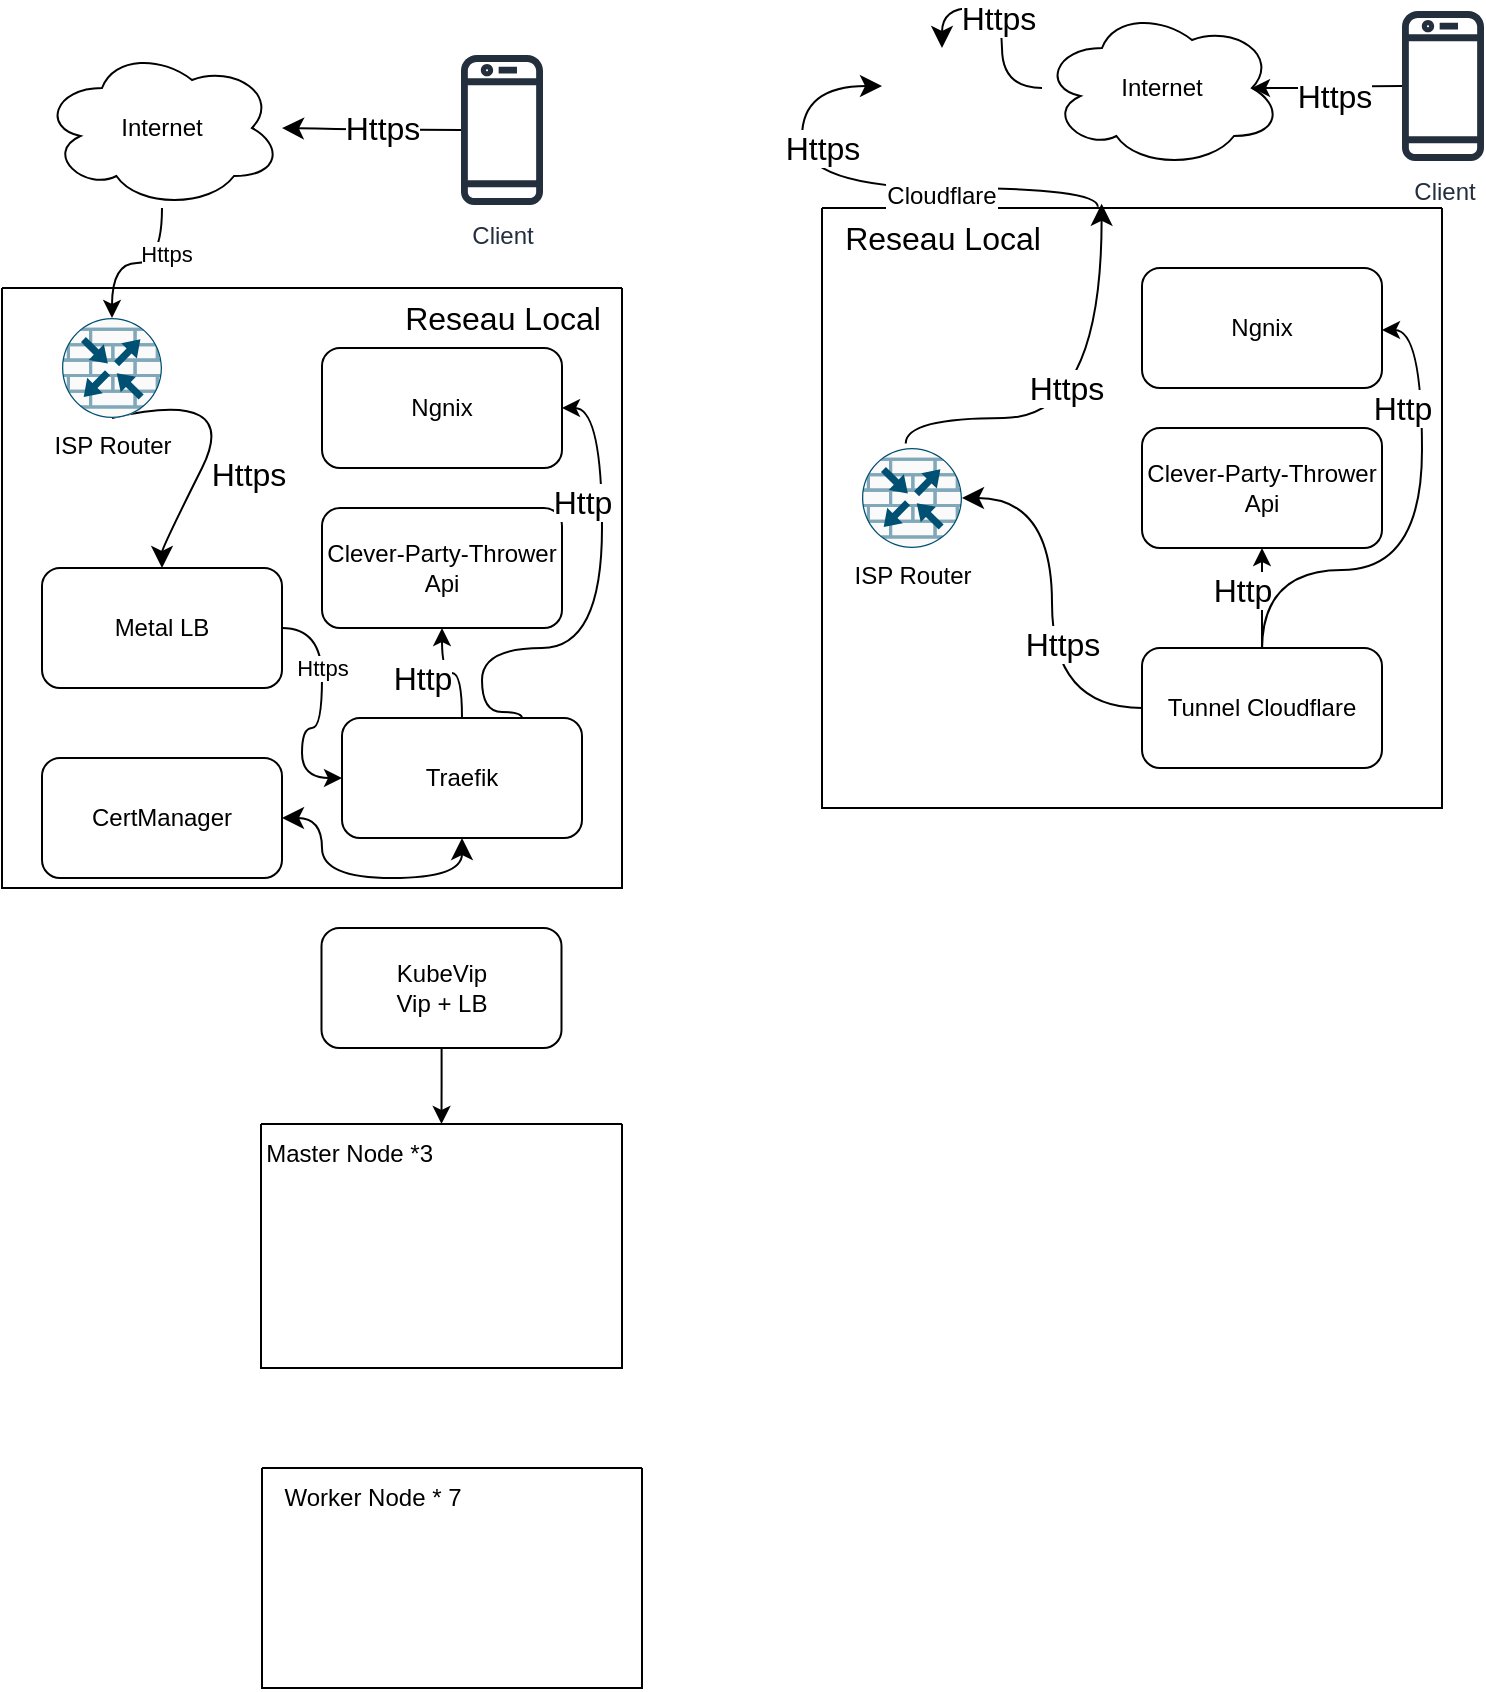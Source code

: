 <mxfile version="21.3.2" type="device">
  <diagram name="Page-1" id="SPxzSua54Bxz1yBXc5dN">
    <mxGraphModel dx="989" dy="536" grid="1" gridSize="10" guides="1" tooltips="1" connect="1" arrows="1" fold="1" page="1" pageScale="1" pageWidth="827" pageHeight="1169" math="0" shadow="0">
      <root>
        <mxCell id="0" />
        <mxCell id="1" parent="0" />
        <mxCell id="UyUfyXNW2C0ylXCqxiXc-25" style="edgeStyle=orthogonalEdgeStyle;curved=1;rounded=0;orthogonalLoop=1;jettySize=auto;html=1;entryX=0.5;entryY=0;entryDx=0;entryDy=0;fontSize=12;startSize=8;endSize=8;" edge="1" parent="1" source="UyUfyXNW2C0ylXCqxiXc-1" target="UyUfyXNW2C0ylXCqxiXc-96">
          <mxGeometry relative="1" as="geometry" />
        </mxCell>
        <mxCell id="UyUfyXNW2C0ylXCqxiXc-47" value="Https" style="edgeLabel;html=1;align=center;verticalAlign=middle;resizable=0;points=[];fontSize=16;" vertex="1" connectable="0" parent="UyUfyXNW2C0ylXCqxiXc-25">
          <mxGeometry x="-0.379" y="1" relative="1" as="geometry">
            <mxPoint x="-1" y="-21" as="offset" />
          </mxGeometry>
        </mxCell>
        <mxCell id="UyUfyXNW2C0ylXCqxiXc-1" value="Internet" style="ellipse;shape=cloud;whiteSpace=wrap;html=1;" vertex="1" parent="1">
          <mxGeometry x="600" y="160" width="120" height="80" as="geometry" />
        </mxCell>
        <mxCell id="UyUfyXNW2C0ylXCqxiXc-26" style="edgeStyle=orthogonalEdgeStyle;curved=1;rounded=0;orthogonalLoop=1;jettySize=auto;html=1;fontSize=12;startSize=8;endSize=8;endArrow=classic;endFill=1;shadow=0;exitX=0.445;exitY=-0.002;exitDx=0;exitDy=0;exitPerimeter=0;" edge="1" parent="1" source="UyUfyXNW2C0ylXCqxiXc-4" target="UyUfyXNW2C0ylXCqxiXc-96">
          <mxGeometry relative="1" as="geometry">
            <mxPoint x="500" y="240" as="targetPoint" />
            <Array as="points">
              <mxPoint x="628" y="250" />
              <mxPoint x="480" y="250" />
              <mxPoint x="480" y="199" />
            </Array>
          </mxGeometry>
        </mxCell>
        <mxCell id="UyUfyXNW2C0ylXCqxiXc-45" value="Https" style="edgeLabel;html=1;align=center;verticalAlign=middle;resizable=0;points=[];fontSize=16;" vertex="1" connectable="0" parent="UyUfyXNW2C0ylXCqxiXc-26">
          <mxGeometry x="0.206" y="-5" relative="1" as="geometry">
            <mxPoint x="2" y="-15" as="offset" />
          </mxGeometry>
        </mxCell>
        <mxCell id="UyUfyXNW2C0ylXCqxiXc-4" value="" style="swimlane;startSize=0;" vertex="1" parent="1">
          <mxGeometry x="490" y="260" width="310" height="300" as="geometry">
            <mxRectangle x="460" y="260" width="50" height="40" as="alternateBounds" />
          </mxGeometry>
        </mxCell>
        <mxCell id="UyUfyXNW2C0ylXCqxiXc-5" value="Ngnix" style="rounded=1;whiteSpace=wrap;html=1;" vertex="1" parent="UyUfyXNW2C0ylXCqxiXc-4">
          <mxGeometry x="160" y="30" width="120" height="60" as="geometry" />
        </mxCell>
        <mxCell id="UyUfyXNW2C0ylXCqxiXc-7" value="Clever-Party-Thrower Api" style="rounded=1;whiteSpace=wrap;html=1;" vertex="1" parent="UyUfyXNW2C0ylXCqxiXc-4">
          <mxGeometry x="160" y="110" width="120" height="60" as="geometry" />
        </mxCell>
        <mxCell id="UyUfyXNW2C0ylXCqxiXc-15" style="edgeStyle=orthogonalEdgeStyle;rounded=0;orthogonalLoop=1;jettySize=auto;html=1;" edge="1" parent="UyUfyXNW2C0ylXCqxiXc-4" source="UyUfyXNW2C0ylXCqxiXc-6" target="UyUfyXNW2C0ylXCqxiXc-7">
          <mxGeometry relative="1" as="geometry" />
        </mxCell>
        <mxCell id="UyUfyXNW2C0ylXCqxiXc-44" value="Http" style="edgeLabel;html=1;align=center;verticalAlign=middle;resizable=0;points=[];fontSize=16;" vertex="1" connectable="0" parent="UyUfyXNW2C0ylXCqxiXc-15">
          <mxGeometry x="0.227" relative="1" as="geometry">
            <mxPoint x="-10" y="1" as="offset" />
          </mxGeometry>
        </mxCell>
        <mxCell id="UyUfyXNW2C0ylXCqxiXc-16" style="rounded=0;orthogonalLoop=1;jettySize=auto;html=1;entryX=1;entryY=0.5;entryDx=0;entryDy=0;edgeStyle=orthogonalEdgeStyle;curved=1;" edge="1" parent="UyUfyXNW2C0ylXCqxiXc-4">
          <mxGeometry relative="1" as="geometry">
            <mxPoint x="220" y="221" as="sourcePoint" />
            <mxPoint x="280" y="61" as="targetPoint" />
            <Array as="points">
              <mxPoint x="220" y="181" />
              <mxPoint x="300" y="181" />
              <mxPoint x="300" y="61" />
            </Array>
          </mxGeometry>
        </mxCell>
        <mxCell id="UyUfyXNW2C0ylXCqxiXc-43" value="Http" style="edgeLabel;html=1;align=center;verticalAlign=middle;resizable=0;points=[];fontSize=16;" vertex="1" connectable="0" parent="UyUfyXNW2C0ylXCqxiXc-16">
          <mxGeometry x="-0.032" y="8" relative="1" as="geometry">
            <mxPoint x="-2" y="-75" as="offset" />
          </mxGeometry>
        </mxCell>
        <mxCell id="UyUfyXNW2C0ylXCqxiXc-24" style="edgeStyle=orthogonalEdgeStyle;curved=1;rounded=0;orthogonalLoop=1;jettySize=auto;html=1;entryX=1;entryY=0.5;entryDx=0;entryDy=0;entryPerimeter=0;fontSize=12;startSize=8;endSize=8;" edge="1" parent="UyUfyXNW2C0ylXCqxiXc-4" source="UyUfyXNW2C0ylXCqxiXc-6" target="UyUfyXNW2C0ylXCqxiXc-64">
          <mxGeometry relative="1" as="geometry">
            <mxPoint x="84" y="150" as="targetPoint" />
          </mxGeometry>
        </mxCell>
        <mxCell id="UyUfyXNW2C0ylXCqxiXc-42" value="Https" style="edgeLabel;html=1;align=center;verticalAlign=middle;resizable=0;points=[];fontSize=16;" vertex="1" connectable="0" parent="UyUfyXNW2C0ylXCqxiXc-24">
          <mxGeometry x="-0.209" y="-5" relative="1" as="geometry">
            <mxPoint as="offset" />
          </mxGeometry>
        </mxCell>
        <mxCell id="UyUfyXNW2C0ylXCqxiXc-6" value="Tunnel Cloudflare" style="rounded=1;whiteSpace=wrap;html=1;" vertex="1" parent="UyUfyXNW2C0ylXCqxiXc-4">
          <mxGeometry x="160" y="220" width="120" height="60" as="geometry" />
        </mxCell>
        <mxCell id="UyUfyXNW2C0ylXCqxiXc-21" value="Reseau Local" style="text;html=1;align=center;verticalAlign=middle;resizable=0;points=[];autosize=1;strokeColor=none;fillColor=none;fontSize=16;" vertex="1" parent="UyUfyXNW2C0ylXCqxiXc-4">
          <mxGeometry width="120" height="30" as="geometry" />
        </mxCell>
        <mxCell id="UyUfyXNW2C0ylXCqxiXc-23" style="edgeStyle=orthogonalEdgeStyle;curved=1;rounded=0;orthogonalLoop=1;jettySize=auto;html=1;entryX=0.451;entryY=-0.007;entryDx=0;entryDy=0;fontSize=12;startSize=8;endSize=8;entryPerimeter=0;exitX=0.437;exitY=-0.046;exitDx=0;exitDy=0;exitPerimeter=0;" edge="1" parent="UyUfyXNW2C0ylXCqxiXc-4" source="UyUfyXNW2C0ylXCqxiXc-64" target="UyUfyXNW2C0ylXCqxiXc-4">
          <mxGeometry relative="1" as="geometry">
            <mxPoint x="52.029" y="125" as="sourcePoint" />
            <Array as="points">
              <mxPoint x="42" y="105" />
              <mxPoint x="140" y="105" />
            </Array>
          </mxGeometry>
        </mxCell>
        <mxCell id="UyUfyXNW2C0ylXCqxiXc-41" value="Https" style="edgeLabel;html=1;align=center;verticalAlign=middle;resizable=0;points=[];fontSize=16;" vertex="1" connectable="0" parent="UyUfyXNW2C0ylXCqxiXc-23">
          <mxGeometry x="-0.15" y="15" relative="1" as="geometry">
            <mxPoint as="offset" />
          </mxGeometry>
        </mxCell>
        <mxCell id="UyUfyXNW2C0ylXCqxiXc-64" value="ISP Router" style="sketch=0;points=[[0.5,0,0],[1,0.5,0],[0.5,1,0],[0,0.5,0],[0.145,0.145,0],[0.856,0.145,0],[0.855,0.856,0],[0.145,0.855,0]];verticalLabelPosition=bottom;html=1;verticalAlign=top;aspect=fixed;align=center;pointerEvents=1;shape=mxgraph.cisco19.rect;prIcon=router_with_firewall;fillColor=#FAFAFA;strokeColor=#005073;" vertex="1" parent="UyUfyXNW2C0ylXCqxiXc-4">
          <mxGeometry x="20" y="120" width="50" height="50" as="geometry" />
        </mxCell>
        <mxCell id="UyUfyXNW2C0ylXCqxiXc-10" style="edgeStyle=orthogonalEdgeStyle;rounded=0;orthogonalLoop=1;jettySize=auto;html=1;entryX=0.875;entryY=0.5;entryDx=0;entryDy=0;entryPerimeter=0;curved=1;" edge="1" parent="1" source="UyUfyXNW2C0ylXCqxiXc-9" target="UyUfyXNW2C0ylXCqxiXc-1">
          <mxGeometry relative="1" as="geometry" />
        </mxCell>
        <mxCell id="UyUfyXNW2C0ylXCqxiXc-46" value="Https" style="edgeLabel;html=1;align=center;verticalAlign=middle;resizable=0;points=[];fontSize=16;" vertex="1" connectable="0" parent="UyUfyXNW2C0ylXCqxiXc-10">
          <mxGeometry x="-0.258" y="-1" relative="1" as="geometry">
            <mxPoint x="-6" y="6" as="offset" />
          </mxGeometry>
        </mxCell>
        <mxCell id="UyUfyXNW2C0ylXCqxiXc-9" value="Client" style="sketch=0;outlineConnect=0;fontColor=#232F3E;gradientColor=none;fillColor=#232F3D;strokeColor=none;dashed=0;verticalLabelPosition=bottom;verticalAlign=top;align=center;html=1;fontSize=12;fontStyle=0;aspect=fixed;pointerEvents=1;shape=mxgraph.aws4.mobile_client;" vertex="1" parent="1">
          <mxGeometry x="780" y="160" width="41" height="78" as="geometry" />
        </mxCell>
        <mxCell id="UyUfyXNW2C0ylXCqxiXc-62" style="edgeStyle=orthogonalEdgeStyle;rounded=0;orthogonalLoop=1;jettySize=auto;html=1;entryX=0.5;entryY=0;entryDx=0;entryDy=0;entryPerimeter=0;curved=1;" edge="1" parent="1" source="UyUfyXNW2C0ylXCqxiXc-27" target="UyUfyXNW2C0ylXCqxiXc-61">
          <mxGeometry relative="1" as="geometry" />
        </mxCell>
        <mxCell id="UyUfyXNW2C0ylXCqxiXc-63" value="Https" style="edgeLabel;html=1;align=center;verticalAlign=middle;resizable=0;points=[];" vertex="1" connectable="0" parent="UyUfyXNW2C0ylXCqxiXc-62">
          <mxGeometry x="-0.286" y="-3" relative="1" as="geometry">
            <mxPoint x="3" y="-2" as="offset" />
          </mxGeometry>
        </mxCell>
        <mxCell id="UyUfyXNW2C0ylXCqxiXc-27" value="Internet" style="ellipse;shape=cloud;whiteSpace=wrap;html=1;" vertex="1" parent="1">
          <mxGeometry x="100" y="180" width="120" height="80" as="geometry" />
        </mxCell>
        <mxCell id="UyUfyXNW2C0ylXCqxiXc-30" value="" style="swimlane;startSize=0;comic=0;treeMoving=0;" vertex="1" parent="1">
          <mxGeometry x="80" y="300" width="310" height="300" as="geometry">
            <mxRectangle x="460" y="260" width="50" height="40" as="alternateBounds" />
          </mxGeometry>
        </mxCell>
        <mxCell id="UyUfyXNW2C0ylXCqxiXc-31" value="Ngnix" style="rounded=1;whiteSpace=wrap;html=1;" vertex="1" parent="UyUfyXNW2C0ylXCqxiXc-30">
          <mxGeometry x="160" y="30" width="120" height="60" as="geometry" />
        </mxCell>
        <mxCell id="UyUfyXNW2C0ylXCqxiXc-32" value="Clever-Party-Thrower Api" style="rounded=1;whiteSpace=wrap;html=1;" vertex="1" parent="UyUfyXNW2C0ylXCqxiXc-30">
          <mxGeometry x="160" y="110" width="120" height="60" as="geometry" />
        </mxCell>
        <mxCell id="UyUfyXNW2C0ylXCqxiXc-33" style="edgeStyle=orthogonalEdgeStyle;rounded=0;orthogonalLoop=1;jettySize=auto;html=1;curved=1;" edge="1" parent="UyUfyXNW2C0ylXCqxiXc-30" source="UyUfyXNW2C0ylXCqxiXc-36" target="UyUfyXNW2C0ylXCqxiXc-32">
          <mxGeometry relative="1" as="geometry" />
        </mxCell>
        <mxCell id="UyUfyXNW2C0ylXCqxiXc-60" value="Http" style="edgeLabel;html=1;align=center;verticalAlign=middle;resizable=0;points=[];fontSize=16;" vertex="1" connectable="0" parent="UyUfyXNW2C0ylXCqxiXc-33">
          <mxGeometry x="-0.382" y="2" relative="1" as="geometry">
            <mxPoint x="-18" y="-3" as="offset" />
          </mxGeometry>
        </mxCell>
        <mxCell id="UyUfyXNW2C0ylXCqxiXc-34" style="rounded=0;orthogonalLoop=1;jettySize=auto;html=1;entryX=1;entryY=0.5;entryDx=0;entryDy=0;edgeStyle=orthogonalEdgeStyle;curved=1;exitX=0.75;exitY=0;exitDx=0;exitDy=0;" edge="1" parent="UyUfyXNW2C0ylXCqxiXc-30" source="UyUfyXNW2C0ylXCqxiXc-36" target="UyUfyXNW2C0ylXCqxiXc-31">
          <mxGeometry relative="1" as="geometry">
            <Array as="points">
              <mxPoint x="260" y="212" />
              <mxPoint x="240" y="212" />
              <mxPoint x="240" y="180" />
              <mxPoint x="300" y="180" />
              <mxPoint x="300" y="60" />
            </Array>
          </mxGeometry>
        </mxCell>
        <mxCell id="UyUfyXNW2C0ylXCqxiXc-59" value="Http" style="edgeLabel;html=1;align=center;verticalAlign=middle;resizable=0;points=[];fontSize=16;" vertex="1" connectable="0" parent="UyUfyXNW2C0ylXCqxiXc-34">
          <mxGeometry x="0.236" y="1" relative="1" as="geometry">
            <mxPoint x="-9" y="-31" as="offset" />
          </mxGeometry>
        </mxCell>
        <mxCell id="UyUfyXNW2C0ylXCqxiXc-36" value="Traefik" style="rounded=1;whiteSpace=wrap;html=1;" vertex="1" parent="UyUfyXNW2C0ylXCqxiXc-30">
          <mxGeometry x="170" y="215" width="120" height="60" as="geometry" />
        </mxCell>
        <mxCell id="UyUfyXNW2C0ylXCqxiXc-48" style="edgeStyle=none;curved=1;rounded=0;orthogonalLoop=1;jettySize=auto;html=1;entryX=0.5;entryY=0;entryDx=0;entryDy=0;fontSize=12;startSize=8;endSize=8;exitX=0.5;exitY=1;exitDx=0;exitDy=0;exitPerimeter=0;" edge="1" parent="UyUfyXNW2C0ylXCqxiXc-30" source="UyUfyXNW2C0ylXCqxiXc-61" target="UyUfyXNW2C0ylXCqxiXc-97">
          <mxGeometry relative="1" as="geometry">
            <mxPoint x="86.4" y="95" as="sourcePoint" />
            <Array as="points">
              <mxPoint x="120" y="50" />
              <mxPoint x="80" y="130" />
            </Array>
          </mxGeometry>
        </mxCell>
        <mxCell id="UyUfyXNW2C0ylXCqxiXc-53" value="Https" style="edgeLabel;html=1;align=center;verticalAlign=middle;resizable=0;points=[];fontSize=16;" vertex="1" connectable="0" parent="UyUfyXNW2C0ylXCqxiXc-48">
          <mxGeometry x="0.252" y="22" relative="1" as="geometry">
            <mxPoint as="offset" />
          </mxGeometry>
        </mxCell>
        <mxCell id="UyUfyXNW2C0ylXCqxiXc-51" style="edgeStyle=orthogonalEdgeStyle;curved=1;rounded=0;orthogonalLoop=1;jettySize=auto;html=1;entryX=0.5;entryY=1;entryDx=0;entryDy=0;fontSize=12;startSize=8;endSize=8;comic=0;startArrow=classic;startFill=1;" edge="1" parent="UyUfyXNW2C0ylXCqxiXc-30" source="UyUfyXNW2C0ylXCqxiXc-50" target="UyUfyXNW2C0ylXCqxiXc-36">
          <mxGeometry relative="1" as="geometry" />
        </mxCell>
        <mxCell id="UyUfyXNW2C0ylXCqxiXc-50" value="CertManager" style="rounded=1;whiteSpace=wrap;html=1;" vertex="1" parent="UyUfyXNW2C0ylXCqxiXc-30">
          <mxGeometry x="20" y="235" width="120" height="60" as="geometry" />
        </mxCell>
        <mxCell id="UyUfyXNW2C0ylXCqxiXc-61" value="ISP Router" style="sketch=0;points=[[0.5,0,0],[1,0.5,0],[0.5,1,0],[0,0.5,0],[0.145,0.145,0],[0.856,0.145,0],[0.855,0.856,0],[0.145,0.855,0]];verticalLabelPosition=bottom;html=1;verticalAlign=top;aspect=fixed;align=center;pointerEvents=1;shape=mxgraph.cisco19.rect;prIcon=router_with_firewall;fillColor=#FAFAFA;strokeColor=#005073;" vertex="1" parent="UyUfyXNW2C0ylXCqxiXc-30">
          <mxGeometry x="30" y="15" width="50" height="50" as="geometry" />
        </mxCell>
        <mxCell id="UyUfyXNW2C0ylXCqxiXc-37" value="Reseau Local" style="text;html=1;align=center;verticalAlign=middle;resizable=0;points=[];autosize=1;strokeColor=none;fillColor=none;fontSize=16;" vertex="1" parent="UyUfyXNW2C0ylXCqxiXc-30">
          <mxGeometry x="190" width="120" height="30" as="geometry" />
        </mxCell>
        <mxCell id="UyUfyXNW2C0ylXCqxiXc-98" style="edgeStyle=orthogonalEdgeStyle;rounded=0;orthogonalLoop=1;jettySize=auto;html=1;entryX=0;entryY=0.5;entryDx=0;entryDy=0;curved=1;" edge="1" parent="UyUfyXNW2C0ylXCqxiXc-30" source="UyUfyXNW2C0ylXCqxiXc-97" target="UyUfyXNW2C0ylXCqxiXc-36">
          <mxGeometry relative="1" as="geometry" />
        </mxCell>
        <mxCell id="UyUfyXNW2C0ylXCqxiXc-100" value="Https" style="edgeLabel;html=1;align=center;verticalAlign=middle;resizable=0;points=[];" vertex="1" connectable="0" parent="UyUfyXNW2C0ylXCqxiXc-98">
          <mxGeometry x="-0.092" y="-2" relative="1" as="geometry">
            <mxPoint x="2" y="-17" as="offset" />
          </mxGeometry>
        </mxCell>
        <mxCell id="UyUfyXNW2C0ylXCqxiXc-97" value="Metal LB" style="rounded=1;whiteSpace=wrap;html=1;" vertex="1" parent="UyUfyXNW2C0ylXCqxiXc-30">
          <mxGeometry x="20" y="140" width="120" height="60" as="geometry" />
        </mxCell>
        <mxCell id="UyUfyXNW2C0ylXCqxiXc-56" style="edgeStyle=orthogonalEdgeStyle;curved=1;rounded=0;orthogonalLoop=1;jettySize=auto;html=1;fontSize=12;startSize=8;endSize=8;" edge="1" parent="1" source="UyUfyXNW2C0ylXCqxiXc-55" target="UyUfyXNW2C0ylXCqxiXc-27">
          <mxGeometry relative="1" as="geometry" />
        </mxCell>
        <mxCell id="UyUfyXNW2C0ylXCqxiXc-58" value="Https" style="edgeLabel;html=1;align=center;verticalAlign=middle;resizable=0;points=[];fontSize=16;" vertex="1" connectable="0" parent="UyUfyXNW2C0ylXCqxiXc-56">
          <mxGeometry x="-0.252" y="1" relative="1" as="geometry">
            <mxPoint x="-6" y="-2" as="offset" />
          </mxGeometry>
        </mxCell>
        <mxCell id="UyUfyXNW2C0ylXCqxiXc-55" value="Client" style="sketch=0;outlineConnect=0;fontColor=#232F3E;gradientColor=none;fillColor=#232F3D;strokeColor=none;dashed=0;verticalLabelPosition=bottom;verticalAlign=top;align=center;html=1;fontSize=12;fontStyle=0;aspect=fixed;pointerEvents=1;shape=mxgraph.aws4.mobile_client;" vertex="1" parent="1">
          <mxGeometry x="309.5" y="182" width="41" height="78" as="geometry" />
        </mxCell>
        <mxCell id="UyUfyXNW2C0ylXCqxiXc-67" value="" style="swimlane;startSize=0;" vertex="1" parent="1">
          <mxGeometry x="209.5" y="718" width="180.5" height="122" as="geometry">
            <mxRectangle x="220" y="720" width="50" height="40" as="alternateBounds" />
          </mxGeometry>
        </mxCell>
        <mxCell id="UyUfyXNW2C0ylXCqxiXc-69" value="Master Node *3&amp;nbsp;" style="text;html=1;align=center;verticalAlign=middle;resizable=0;points=[];autosize=1;strokeColor=none;fillColor=none;" vertex="1" parent="UyUfyXNW2C0ylXCqxiXc-67">
          <mxGeometry x="-10" width="110" height="30" as="geometry" />
        </mxCell>
        <mxCell id="UyUfyXNW2C0ylXCqxiXc-83" value="" style="swimlane;startSize=0;" vertex="1" parent="1">
          <mxGeometry x="210" y="890" width="190" height="110" as="geometry">
            <mxRectangle x="220" y="720" width="50" height="40" as="alternateBounds" />
          </mxGeometry>
        </mxCell>
        <mxCell id="UyUfyXNW2C0ylXCqxiXc-84" value="Worker Node * 7" style="text;html=1;align=center;verticalAlign=middle;resizable=0;points=[];autosize=1;strokeColor=none;fillColor=none;" vertex="1" parent="UyUfyXNW2C0ylXCqxiXc-83">
          <mxGeometry x="-0.5" width="110" height="30" as="geometry" />
        </mxCell>
        <mxCell id="UyUfyXNW2C0ylXCqxiXc-88" style="edgeStyle=orthogonalEdgeStyle;rounded=0;orthogonalLoop=1;jettySize=auto;html=1;entryX=0.5;entryY=0;entryDx=0;entryDy=0;" edge="1" parent="1" source="UyUfyXNW2C0ylXCqxiXc-87" target="UyUfyXNW2C0ylXCqxiXc-67">
          <mxGeometry relative="1" as="geometry" />
        </mxCell>
        <mxCell id="UyUfyXNW2C0ylXCqxiXc-87" value="KubeVip&lt;br&gt;Vip + LB" style="rounded=1;whiteSpace=wrap;html=1;" vertex="1" parent="1">
          <mxGeometry x="239.75" y="620" width="120" height="60" as="geometry" />
        </mxCell>
        <mxCell id="UyUfyXNW2C0ylXCqxiXc-96" value="Cloudflare" style="shape=image;verticalLabelPosition=bottom;labelBackgroundColor=default;verticalAlign=top;aspect=fixed;imageAspect=0;image=https://upload.wikimedia.org/wikipedia/commons/thumb/9/94/Cloudflare_Logo.png/480px-Cloudflare_Logo.png;" vertex="1" parent="1">
          <mxGeometry x="520" y="180" width="60" height="60" as="geometry" />
        </mxCell>
      </root>
    </mxGraphModel>
  </diagram>
</mxfile>

